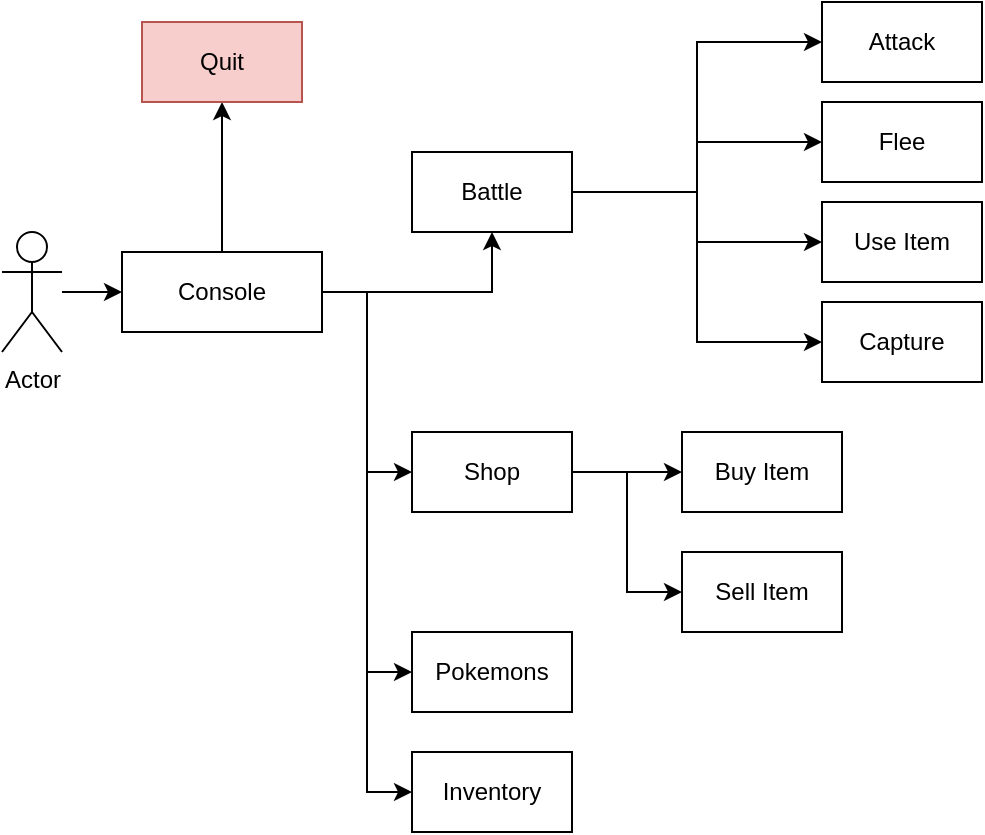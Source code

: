 <mxfile version="24.7.17">
  <diagram name="Page-1" id="byyu4S0VELaoob8p2vwE">
    <mxGraphModel dx="880" dy="437" grid="1" gridSize="10" guides="1" tooltips="1" connect="1" arrows="1" fold="1" page="1" pageScale="1" pageWidth="850" pageHeight="1100" math="0" shadow="0">
      <root>
        <mxCell id="0" />
        <mxCell id="1" parent="0" />
        <mxCell id="mEwWisDb69Yx8d-hxwKw-3" style="edgeStyle=orthogonalEdgeStyle;rounded=0;orthogonalLoop=1;jettySize=auto;html=1;" edge="1" parent="1" source="mEwWisDb69Yx8d-hxwKw-1" target="mEwWisDb69Yx8d-hxwKw-2">
          <mxGeometry relative="1" as="geometry" />
        </mxCell>
        <mxCell id="mEwWisDb69Yx8d-hxwKw-1" value="Actor" style="shape=umlActor;verticalLabelPosition=bottom;verticalAlign=top;html=1;outlineConnect=0;" vertex="1" parent="1">
          <mxGeometry x="220" y="160" width="30" height="60" as="geometry" />
        </mxCell>
        <mxCell id="mEwWisDb69Yx8d-hxwKw-11" value="" style="edgeStyle=orthogonalEdgeStyle;rounded=0;orthogonalLoop=1;jettySize=auto;html=1;" edge="1" parent="1" source="mEwWisDb69Yx8d-hxwKw-2" target="mEwWisDb69Yx8d-hxwKw-4">
          <mxGeometry relative="1" as="geometry" />
        </mxCell>
        <mxCell id="mEwWisDb69Yx8d-hxwKw-22" style="edgeStyle=orthogonalEdgeStyle;rounded=0;orthogonalLoop=1;jettySize=auto;html=1;exitX=1;exitY=0.5;exitDx=0;exitDy=0;entryX=0;entryY=0.5;entryDx=0;entryDy=0;" edge="1" parent="1" source="mEwWisDb69Yx8d-hxwKw-2" target="mEwWisDb69Yx8d-hxwKw-21">
          <mxGeometry relative="1" as="geometry" />
        </mxCell>
        <mxCell id="mEwWisDb69Yx8d-hxwKw-30" style="edgeStyle=orthogonalEdgeStyle;rounded=0;orthogonalLoop=1;jettySize=auto;html=1;entryX=0.5;entryY=1;entryDx=0;entryDy=0;" edge="1" parent="1" source="mEwWisDb69Yx8d-hxwKw-2" target="mEwWisDb69Yx8d-hxwKw-28">
          <mxGeometry relative="1" as="geometry" />
        </mxCell>
        <mxCell id="mEwWisDb69Yx8d-hxwKw-32" style="edgeStyle=orthogonalEdgeStyle;rounded=0;orthogonalLoop=1;jettySize=auto;html=1;entryX=0;entryY=0.5;entryDx=0;entryDy=0;" edge="1" parent="1" source="mEwWisDb69Yx8d-hxwKw-2" target="mEwWisDb69Yx8d-hxwKw-31">
          <mxGeometry relative="1" as="geometry" />
        </mxCell>
        <mxCell id="mEwWisDb69Yx8d-hxwKw-34" style="edgeStyle=orthogonalEdgeStyle;rounded=0;orthogonalLoop=1;jettySize=auto;html=1;entryX=0;entryY=0.5;entryDx=0;entryDy=0;" edge="1" parent="1" source="mEwWisDb69Yx8d-hxwKw-2" target="mEwWisDb69Yx8d-hxwKw-33">
          <mxGeometry relative="1" as="geometry" />
        </mxCell>
        <mxCell id="mEwWisDb69Yx8d-hxwKw-2" value="Console" style="rounded=0;whiteSpace=wrap;html=1;" vertex="1" parent="1">
          <mxGeometry x="280" y="170" width="100" height="40" as="geometry" />
        </mxCell>
        <mxCell id="mEwWisDb69Yx8d-hxwKw-9" style="edgeStyle=orthogonalEdgeStyle;rounded=0;orthogonalLoop=1;jettySize=auto;html=1;entryX=0;entryY=0.5;entryDx=0;entryDy=0;" edge="1" parent="1" source="mEwWisDb69Yx8d-hxwKw-4" target="mEwWisDb69Yx8d-hxwKw-7">
          <mxGeometry relative="1" as="geometry" />
        </mxCell>
        <mxCell id="mEwWisDb69Yx8d-hxwKw-10" style="edgeStyle=orthogonalEdgeStyle;rounded=0;orthogonalLoop=1;jettySize=auto;html=1;exitX=1;exitY=0.5;exitDx=0;exitDy=0;entryX=0;entryY=0.5;entryDx=0;entryDy=0;" edge="1" parent="1" source="mEwWisDb69Yx8d-hxwKw-4" target="mEwWisDb69Yx8d-hxwKw-8">
          <mxGeometry relative="1" as="geometry" />
        </mxCell>
        <mxCell id="mEwWisDb69Yx8d-hxwKw-19" style="edgeStyle=orthogonalEdgeStyle;rounded=0;orthogonalLoop=1;jettySize=auto;html=1;entryX=0;entryY=0.5;entryDx=0;entryDy=0;" edge="1" parent="1" source="mEwWisDb69Yx8d-hxwKw-4" target="mEwWisDb69Yx8d-hxwKw-18">
          <mxGeometry relative="1" as="geometry" />
        </mxCell>
        <mxCell id="mEwWisDb69Yx8d-hxwKw-23" style="edgeStyle=orthogonalEdgeStyle;rounded=0;orthogonalLoop=1;jettySize=auto;html=1;entryX=0;entryY=0.5;entryDx=0;entryDy=0;" edge="1" parent="1" source="mEwWisDb69Yx8d-hxwKw-4" target="mEwWisDb69Yx8d-hxwKw-5">
          <mxGeometry relative="1" as="geometry" />
        </mxCell>
        <mxCell id="mEwWisDb69Yx8d-hxwKw-4" value="Battle" style="rounded=0;whiteSpace=wrap;html=1;" vertex="1" parent="1">
          <mxGeometry x="425" y="120" width="80" height="40" as="geometry" />
        </mxCell>
        <mxCell id="mEwWisDb69Yx8d-hxwKw-5" value="Attack" style="rounded=0;whiteSpace=wrap;html=1;" vertex="1" parent="1">
          <mxGeometry x="630" y="45" width="80" height="40" as="geometry" />
        </mxCell>
        <mxCell id="mEwWisDb69Yx8d-hxwKw-7" value="Flee" style="rounded=0;whiteSpace=wrap;html=1;" vertex="1" parent="1">
          <mxGeometry x="630" y="95" width="80" height="40" as="geometry" />
        </mxCell>
        <mxCell id="mEwWisDb69Yx8d-hxwKw-8" value="Use Item" style="rounded=0;whiteSpace=wrap;html=1;" vertex="1" parent="1">
          <mxGeometry x="630" y="145" width="80" height="40" as="geometry" />
        </mxCell>
        <mxCell id="mEwWisDb69Yx8d-hxwKw-18" value="Capture" style="rounded=0;whiteSpace=wrap;html=1;" vertex="1" parent="1">
          <mxGeometry x="630" y="195" width="80" height="40" as="geometry" />
        </mxCell>
        <mxCell id="mEwWisDb69Yx8d-hxwKw-20" style="edgeStyle=orthogonalEdgeStyle;rounded=0;orthogonalLoop=1;jettySize=auto;html=1;exitX=0.5;exitY=1;exitDx=0;exitDy=0;" edge="1" parent="1" source="mEwWisDb69Yx8d-hxwKw-4" target="mEwWisDb69Yx8d-hxwKw-4">
          <mxGeometry relative="1" as="geometry" />
        </mxCell>
        <mxCell id="mEwWisDb69Yx8d-hxwKw-26" style="edgeStyle=orthogonalEdgeStyle;rounded=0;orthogonalLoop=1;jettySize=auto;html=1;entryX=0;entryY=0.5;entryDx=0;entryDy=0;" edge="1" parent="1" source="mEwWisDb69Yx8d-hxwKw-21" target="mEwWisDb69Yx8d-hxwKw-24">
          <mxGeometry relative="1" as="geometry" />
        </mxCell>
        <mxCell id="mEwWisDb69Yx8d-hxwKw-27" style="edgeStyle=orthogonalEdgeStyle;rounded=0;orthogonalLoop=1;jettySize=auto;html=1;entryX=0;entryY=0.5;entryDx=0;entryDy=0;" edge="1" parent="1" source="mEwWisDb69Yx8d-hxwKw-21" target="mEwWisDb69Yx8d-hxwKw-25">
          <mxGeometry relative="1" as="geometry" />
        </mxCell>
        <mxCell id="mEwWisDb69Yx8d-hxwKw-21" value="Shop" style="rounded=0;whiteSpace=wrap;html=1;" vertex="1" parent="1">
          <mxGeometry x="425" y="260" width="80" height="40" as="geometry" />
        </mxCell>
        <mxCell id="mEwWisDb69Yx8d-hxwKw-24" value="Buy Item" style="rounded=0;whiteSpace=wrap;html=1;" vertex="1" parent="1">
          <mxGeometry x="560" y="260" width="80" height="40" as="geometry" />
        </mxCell>
        <mxCell id="mEwWisDb69Yx8d-hxwKw-25" value="Sell Item" style="rounded=0;whiteSpace=wrap;html=1;" vertex="1" parent="1">
          <mxGeometry x="560" y="320" width="80" height="40" as="geometry" />
        </mxCell>
        <mxCell id="mEwWisDb69Yx8d-hxwKw-28" value="Quit" style="rounded=0;whiteSpace=wrap;html=1;fillColor=#f8cecc;strokeColor=#b85450;" vertex="1" parent="1">
          <mxGeometry x="290" y="55" width="80" height="40" as="geometry" />
        </mxCell>
        <mxCell id="mEwWisDb69Yx8d-hxwKw-31" value="Inventory" style="rounded=0;whiteSpace=wrap;html=1;" vertex="1" parent="1">
          <mxGeometry x="425" y="420" width="80" height="40" as="geometry" />
        </mxCell>
        <mxCell id="mEwWisDb69Yx8d-hxwKw-33" value="Pokemons" style="rounded=0;whiteSpace=wrap;html=1;" vertex="1" parent="1">
          <mxGeometry x="425" y="360" width="80" height="40" as="geometry" />
        </mxCell>
      </root>
    </mxGraphModel>
  </diagram>
</mxfile>
